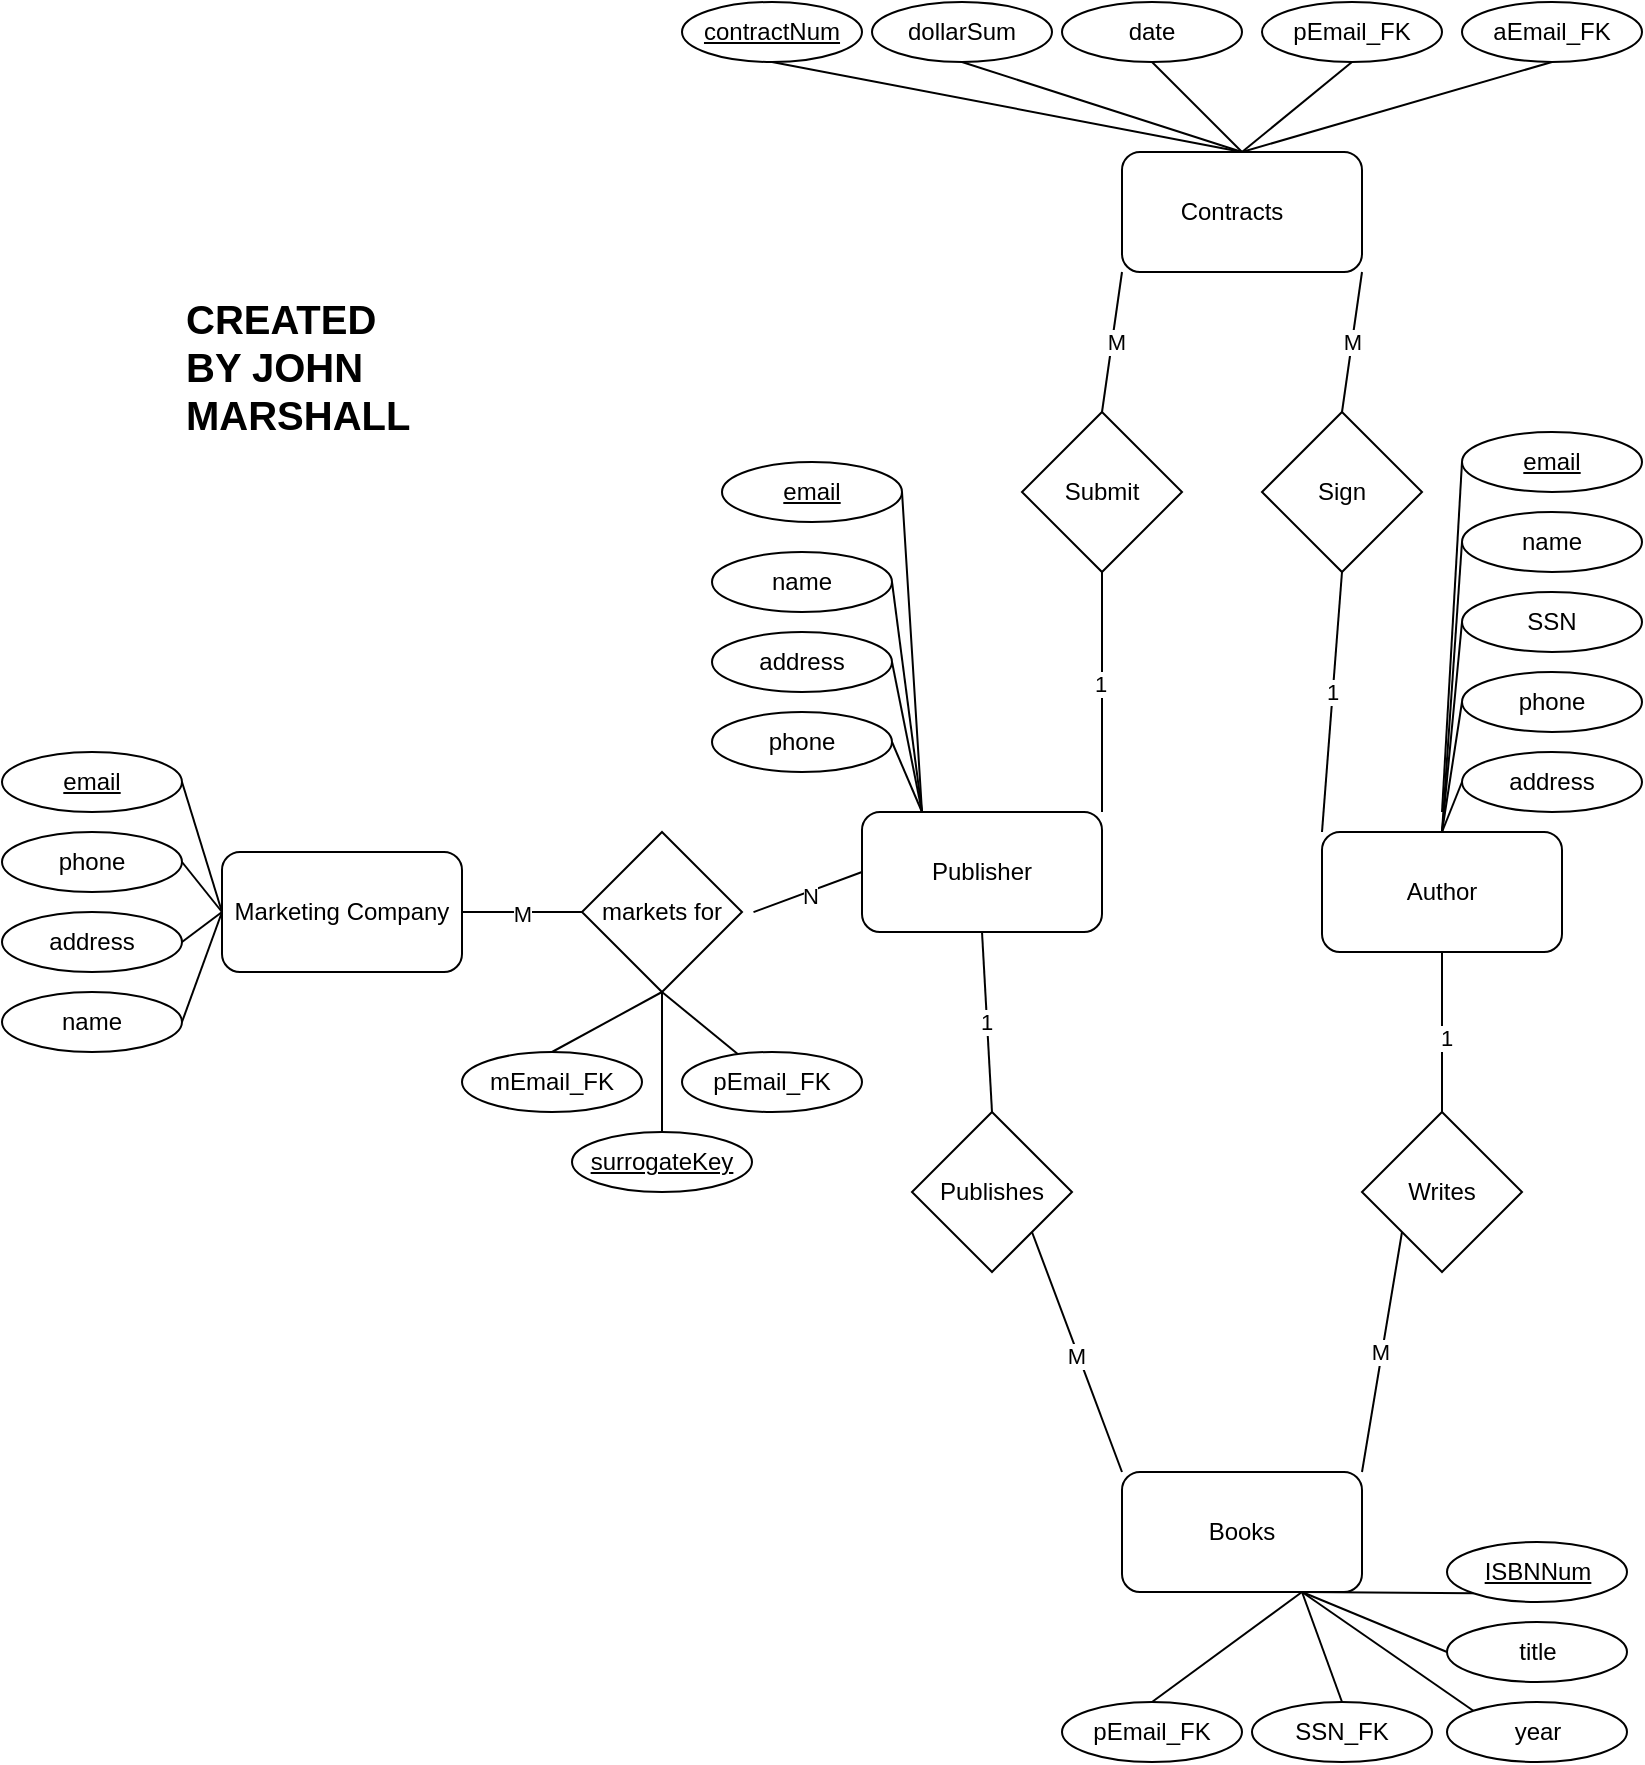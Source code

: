 <mxfile version="21.6.5" type="device">
  <diagram name="Page-1" id="VgJ1F5LoO_VctCmrGqER">
    <mxGraphModel dx="927" dy="1451" grid="1" gridSize="10" guides="1" tooltips="1" connect="1" arrows="1" fold="1" page="1" pageScale="1" pageWidth="850" pageHeight="1100" math="0" shadow="0">
      <root>
        <mxCell id="0" />
        <mxCell id="1" parent="0" />
        <mxCell id="XDyX2QQrDkfplUJXcTrz-3" value="Author" style="rounded=1;whiteSpace=wrap;html=1;" parent="1" vertex="1">
          <mxGeometry x="680" y="480" width="120" height="60" as="geometry" />
        </mxCell>
        <mxCell id="XDyX2QQrDkfplUJXcTrz-4" value="SSN" style="ellipse;whiteSpace=wrap;html=1;" parent="1" vertex="1">
          <mxGeometry x="750" y="360" width="90" height="30" as="geometry" />
        </mxCell>
        <mxCell id="XDyX2QQrDkfplUJXcTrz-5" value="name" style="ellipse;whiteSpace=wrap;html=1;" parent="1" vertex="1">
          <mxGeometry x="750" y="320" width="90" height="30" as="geometry" />
        </mxCell>
        <mxCell id="XDyX2QQrDkfplUJXcTrz-6" value="" style="endArrow=none;html=1;rounded=0;entryX=0;entryY=0.5;entryDx=0;entryDy=0;exitX=0.5;exitY=0;exitDx=0;exitDy=0;" parent="1" source="XDyX2QQrDkfplUJXcTrz-3" target="XDyX2QQrDkfplUJXcTrz-5" edge="1">
          <mxGeometry width="50" height="50" relative="1" as="geometry">
            <mxPoint x="790" y="550" as="sourcePoint" />
            <mxPoint x="570" y="671" as="targetPoint" />
          </mxGeometry>
        </mxCell>
        <mxCell id="XDyX2QQrDkfplUJXcTrz-7" value="" style="endArrow=none;html=1;rounded=0;exitX=0.5;exitY=0;exitDx=0;exitDy=0;entryX=0;entryY=0.5;entryDx=0;entryDy=0;" parent="1" source="XDyX2QQrDkfplUJXcTrz-3" target="XDyX2QQrDkfplUJXcTrz-4" edge="1">
          <mxGeometry width="50" height="50" relative="1" as="geometry">
            <mxPoint x="520" y="721" as="sourcePoint" />
            <mxPoint x="570" y="671" as="targetPoint" />
          </mxGeometry>
        </mxCell>
        <mxCell id="XDyX2QQrDkfplUJXcTrz-8" value="phone" style="ellipse;whiteSpace=wrap;html=1;" parent="1" vertex="1">
          <mxGeometry x="750" y="400" width="90" height="30" as="geometry" />
        </mxCell>
        <mxCell id="XDyX2QQrDkfplUJXcTrz-9" value="address" style="ellipse;whiteSpace=wrap;html=1;" parent="1" vertex="1">
          <mxGeometry x="750" y="440" width="90" height="30" as="geometry" />
        </mxCell>
        <mxCell id="XDyX2QQrDkfplUJXcTrz-10" value="" style="endArrow=none;html=1;rounded=0;entryX=0;entryY=0.5;entryDx=0;entryDy=0;exitX=0.5;exitY=0;exitDx=0;exitDy=0;" parent="1" source="XDyX2QQrDkfplUJXcTrz-3" target="XDyX2QQrDkfplUJXcTrz-8" edge="1">
          <mxGeometry width="50" height="50" relative="1" as="geometry">
            <mxPoint x="650" y="631" as="sourcePoint" />
            <mxPoint x="700" y="581" as="targetPoint" />
          </mxGeometry>
        </mxCell>
        <mxCell id="XDyX2QQrDkfplUJXcTrz-11" value="" style="endArrow=none;html=1;rounded=0;entryX=0;entryY=0.5;entryDx=0;entryDy=0;exitX=0.5;exitY=0;exitDx=0;exitDy=0;" parent="1" source="XDyX2QQrDkfplUJXcTrz-3" target="XDyX2QQrDkfplUJXcTrz-9" edge="1">
          <mxGeometry width="50" height="50" relative="1" as="geometry">
            <mxPoint x="790" y="550" as="sourcePoint" />
            <mxPoint x="700" y="581" as="targetPoint" />
          </mxGeometry>
        </mxCell>
        <mxCell id="XDyX2QQrDkfplUJXcTrz-12" value="Books" style="rounded=1;whiteSpace=wrap;html=1;" parent="1" vertex="1">
          <mxGeometry x="580" y="800" width="120" height="60" as="geometry" />
        </mxCell>
        <mxCell id="XDyX2QQrDkfplUJXcTrz-13" value="&lt;u&gt;ISBNNum&lt;/u&gt;" style="ellipse;whiteSpace=wrap;html=1;" parent="1" vertex="1">
          <mxGeometry x="742.5" y="835" width="90" height="30" as="geometry" />
        </mxCell>
        <mxCell id="XDyX2QQrDkfplUJXcTrz-14" value="title" style="ellipse;whiteSpace=wrap;html=1;" parent="1" vertex="1">
          <mxGeometry x="742.5" y="875" width="90" height="30" as="geometry" />
        </mxCell>
        <mxCell id="XDyX2QQrDkfplUJXcTrz-15" value="" style="endArrow=none;html=1;rounded=0;entryX=0;entryY=0.5;entryDx=0;entryDy=0;exitX=0.75;exitY=1;exitDx=0;exitDy=0;" parent="1" source="XDyX2QQrDkfplUJXcTrz-12" target="XDyX2QQrDkfplUJXcTrz-14" edge="1">
          <mxGeometry width="50" height="50" relative="1" as="geometry">
            <mxPoint x="502.5" y="1025" as="sourcePoint" />
            <mxPoint x="552.5" y="975" as="targetPoint" />
          </mxGeometry>
        </mxCell>
        <mxCell id="XDyX2QQrDkfplUJXcTrz-16" value="" style="endArrow=none;html=1;rounded=0;entryX=0;entryY=1;entryDx=0;entryDy=0;exitX=0.75;exitY=1;exitDx=0;exitDy=0;" parent="1" source="XDyX2QQrDkfplUJXcTrz-12" target="XDyX2QQrDkfplUJXcTrz-13" edge="1">
          <mxGeometry width="50" height="50" relative="1" as="geometry">
            <mxPoint x="652.5" y="895" as="sourcePoint" />
            <mxPoint x="552.5" y="975" as="targetPoint" />
          </mxGeometry>
        </mxCell>
        <mxCell id="XDyX2QQrDkfplUJXcTrz-17" value="year" style="ellipse;whiteSpace=wrap;html=1;" parent="1" vertex="1">
          <mxGeometry x="742.5" y="915" width="90" height="30" as="geometry" />
        </mxCell>
        <mxCell id="XDyX2QQrDkfplUJXcTrz-19" value="" style="endArrow=none;html=1;rounded=0;entryX=0;entryY=0;entryDx=0;entryDy=0;exitX=0.75;exitY=1;exitDx=0;exitDy=0;" parent="1" source="XDyX2QQrDkfplUJXcTrz-12" target="XDyX2QQrDkfplUJXcTrz-17" edge="1">
          <mxGeometry width="50" height="50" relative="1" as="geometry">
            <mxPoint x="652.5" y="895" as="sourcePoint" />
            <mxPoint x="682.5" y="885" as="targetPoint" />
          </mxGeometry>
        </mxCell>
        <mxCell id="XDyX2QQrDkfplUJXcTrz-21" value="Publisher" style="rounded=1;whiteSpace=wrap;html=1;" parent="1" vertex="1">
          <mxGeometry x="450" y="470" width="120" height="60" as="geometry" />
        </mxCell>
        <mxCell id="XDyX2QQrDkfplUJXcTrz-22" value="&lt;u&gt;email&lt;/u&gt;" style="ellipse;whiteSpace=wrap;html=1;" parent="1" vertex="1">
          <mxGeometry x="380" y="295" width="90" height="30" as="geometry" />
        </mxCell>
        <mxCell id="XDyX2QQrDkfplUJXcTrz-23" value="name" style="ellipse;whiteSpace=wrap;html=1;" parent="1" vertex="1">
          <mxGeometry x="375" y="340" width="90" height="30" as="geometry" />
        </mxCell>
        <mxCell id="XDyX2QQrDkfplUJXcTrz-24" value="" style="endArrow=none;html=1;rounded=0;entryX=1;entryY=0.5;entryDx=0;entryDy=0;exitX=0.25;exitY=0;exitDx=0;exitDy=0;" parent="1" source="XDyX2QQrDkfplUJXcTrz-21" target="XDyX2QQrDkfplUJXcTrz-23" edge="1">
          <mxGeometry width="50" height="50" relative="1" as="geometry">
            <mxPoint x="-70" y="710" as="sourcePoint" />
            <mxPoint x="-20" y="660" as="targetPoint" />
          </mxGeometry>
        </mxCell>
        <mxCell id="XDyX2QQrDkfplUJXcTrz-25" value="" style="endArrow=none;html=1;rounded=0;exitX=0.25;exitY=0;exitDx=0;exitDy=0;entryX=1;entryY=0.5;entryDx=0;entryDy=0;" parent="1" source="XDyX2QQrDkfplUJXcTrz-21" target="XDyX2QQrDkfplUJXcTrz-22" edge="1">
          <mxGeometry width="50" height="50" relative="1" as="geometry">
            <mxPoint x="-70" y="710" as="sourcePoint" />
            <mxPoint x="-20" y="660" as="targetPoint" />
          </mxGeometry>
        </mxCell>
        <mxCell id="XDyX2QQrDkfplUJXcTrz-26" value="address" style="ellipse;whiteSpace=wrap;html=1;" parent="1" vertex="1">
          <mxGeometry x="375" y="380" width="90" height="30" as="geometry" />
        </mxCell>
        <mxCell id="XDyX2QQrDkfplUJXcTrz-27" value="phone" style="ellipse;whiteSpace=wrap;html=1;" parent="1" vertex="1">
          <mxGeometry x="375" y="420" width="90" height="30" as="geometry" />
        </mxCell>
        <mxCell id="XDyX2QQrDkfplUJXcTrz-28" value="" style="endArrow=none;html=1;rounded=0;entryX=1;entryY=0.5;entryDx=0;entryDy=0;exitX=0.25;exitY=0;exitDx=0;exitDy=0;" parent="1" source="XDyX2QQrDkfplUJXcTrz-21" target="XDyX2QQrDkfplUJXcTrz-26" edge="1">
          <mxGeometry width="50" height="50" relative="1" as="geometry">
            <mxPoint x="60" y="620" as="sourcePoint" />
            <mxPoint x="110" y="570" as="targetPoint" />
          </mxGeometry>
        </mxCell>
        <mxCell id="XDyX2QQrDkfplUJXcTrz-29" value="" style="endArrow=none;html=1;rounded=0;entryX=1;entryY=0.5;entryDx=0;entryDy=0;exitX=0.25;exitY=0;exitDx=0;exitDy=0;" parent="1" source="XDyX2QQrDkfplUJXcTrz-21" target="XDyX2QQrDkfplUJXcTrz-27" edge="1">
          <mxGeometry width="50" height="50" relative="1" as="geometry">
            <mxPoint x="140" y="530" as="sourcePoint" />
            <mxPoint x="110" y="570" as="targetPoint" />
          </mxGeometry>
        </mxCell>
        <mxCell id="XDyX2QQrDkfplUJXcTrz-32" value="Contracts&amp;nbsp; &amp;nbsp;" style="rounded=1;whiteSpace=wrap;html=1;" parent="1" vertex="1">
          <mxGeometry x="580" y="140" width="120" height="60" as="geometry" />
        </mxCell>
        <mxCell id="XDyX2QQrDkfplUJXcTrz-34" value="&lt;u&gt;contractNum&lt;/u&gt;" style="ellipse;whiteSpace=wrap;html=1;" parent="1" vertex="1">
          <mxGeometry x="360" y="65" width="90" height="30" as="geometry" />
        </mxCell>
        <mxCell id="XDyX2QQrDkfplUJXcTrz-35" value="" style="endArrow=none;html=1;rounded=0;entryX=0.5;entryY=1;entryDx=0;entryDy=0;exitX=0.5;exitY=0;exitDx=0;exitDy=0;" parent="1" source="XDyX2QQrDkfplUJXcTrz-32" target="XDyX2QQrDkfplUJXcTrz-34" edge="1">
          <mxGeometry width="50" height="50" relative="1" as="geometry">
            <mxPoint x="375" y="300" as="sourcePoint" />
            <mxPoint x="425" y="250" as="targetPoint" />
          </mxGeometry>
        </mxCell>
        <mxCell id="XDyX2QQrDkfplUJXcTrz-37" value="dollarSum" style="ellipse;whiteSpace=wrap;html=1;" parent="1" vertex="1">
          <mxGeometry x="455" y="65" width="90" height="30" as="geometry" />
        </mxCell>
        <mxCell id="XDyX2QQrDkfplUJXcTrz-38" value="date" style="ellipse;whiteSpace=wrap;html=1;" parent="1" vertex="1">
          <mxGeometry x="550" y="65" width="90" height="30" as="geometry" />
        </mxCell>
        <mxCell id="XDyX2QQrDkfplUJXcTrz-39" value="" style="endArrow=none;html=1;rounded=0;entryX=0.5;entryY=1;entryDx=0;entryDy=0;exitX=0.5;exitY=0;exitDx=0;exitDy=0;" parent="1" source="XDyX2QQrDkfplUJXcTrz-32" target="XDyX2QQrDkfplUJXcTrz-37" edge="1">
          <mxGeometry width="50" height="50" relative="1" as="geometry">
            <mxPoint x="505" y="210" as="sourcePoint" />
            <mxPoint x="555" y="160" as="targetPoint" />
          </mxGeometry>
        </mxCell>
        <mxCell id="XDyX2QQrDkfplUJXcTrz-40" value="" style="endArrow=none;html=1;rounded=0;exitX=0.5;exitY=0;exitDx=0;exitDy=0;entryX=0.5;entryY=1;entryDx=0;entryDy=0;" parent="1" source="XDyX2QQrDkfplUJXcTrz-32" target="XDyX2QQrDkfplUJXcTrz-38" edge="1">
          <mxGeometry width="50" height="50" relative="1" as="geometry">
            <mxPoint x="505" y="210" as="sourcePoint" />
            <mxPoint x="555" y="160" as="targetPoint" />
          </mxGeometry>
        </mxCell>
        <mxCell id="XDyX2QQrDkfplUJXcTrz-44" value="Publishes" style="rhombus;whiteSpace=wrap;html=1;" parent="1" vertex="1">
          <mxGeometry x="475" y="620" width="80" height="80" as="geometry" />
        </mxCell>
        <mxCell id="XDyX2QQrDkfplUJXcTrz-45" value="Writes" style="rhombus;whiteSpace=wrap;html=1;" parent="1" vertex="1">
          <mxGeometry x="700" y="620" width="80" height="80" as="geometry" />
        </mxCell>
        <mxCell id="XDyX2QQrDkfplUJXcTrz-46" value="Submit" style="rhombus;whiteSpace=wrap;html=1;" parent="1" vertex="1">
          <mxGeometry x="530" y="270" width="80" height="80" as="geometry" />
        </mxCell>
        <mxCell id="XDyX2QQrDkfplUJXcTrz-47" value="" style="endArrow=none;html=1;rounded=0;exitX=0.5;exitY=1;exitDx=0;exitDy=0;entryX=0.5;entryY=0;entryDx=0;entryDy=0;" parent="1" source="XDyX2QQrDkfplUJXcTrz-21" target="XDyX2QQrDkfplUJXcTrz-44" edge="1">
          <mxGeometry width="50" height="50" relative="1" as="geometry">
            <mxPoint x="290" y="605" as="sourcePoint" />
            <mxPoint x="190" y="665" as="targetPoint" />
          </mxGeometry>
        </mxCell>
        <mxCell id="XDyX2QQrDkfplUJXcTrz-49" value="1" style="edgeLabel;html=1;align=center;verticalAlign=middle;resizable=0;points=[];" parent="XDyX2QQrDkfplUJXcTrz-47" vertex="1" connectable="0">
          <mxGeometry x="-0.004" y="-1" relative="1" as="geometry">
            <mxPoint as="offset" />
          </mxGeometry>
        </mxCell>
        <mxCell id="XDyX2QQrDkfplUJXcTrz-48" value="" style="endArrow=none;html=1;rounded=0;exitX=1;exitY=1;exitDx=0;exitDy=0;entryX=0;entryY=0;entryDx=0;entryDy=0;" parent="1" source="XDyX2QQrDkfplUJXcTrz-44" target="XDyX2QQrDkfplUJXcTrz-12" edge="1">
          <mxGeometry width="50" height="50" relative="1" as="geometry">
            <mxPoint x="290" y="605" as="sourcePoint" />
            <mxPoint x="340" y="555" as="targetPoint" />
          </mxGeometry>
        </mxCell>
        <mxCell id="XDyX2QQrDkfplUJXcTrz-50" value="M" style="edgeLabel;html=1;align=center;verticalAlign=middle;resizable=0;points=[];" parent="XDyX2QQrDkfplUJXcTrz-48" vertex="1" connectable="0">
          <mxGeometry x="0.024" y="-1" relative="1" as="geometry">
            <mxPoint as="offset" />
          </mxGeometry>
        </mxCell>
        <mxCell id="XDyX2QQrDkfplUJXcTrz-51" value="" style="endArrow=none;html=1;rounded=0;exitX=1;exitY=0;exitDx=0;exitDy=0;entryX=0.5;entryY=1;entryDx=0;entryDy=0;" parent="1" source="XDyX2QQrDkfplUJXcTrz-21" target="XDyX2QQrDkfplUJXcTrz-46" edge="1">
          <mxGeometry width="50" height="50" relative="1" as="geometry">
            <mxPoint x="290" y="455" as="sourcePoint" />
            <mxPoint x="340" y="405" as="targetPoint" />
          </mxGeometry>
        </mxCell>
        <mxCell id="XDyX2QQrDkfplUJXcTrz-53" value="1" style="edgeLabel;html=1;align=center;verticalAlign=middle;resizable=0;points=[];" parent="XDyX2QQrDkfplUJXcTrz-51" vertex="1" connectable="0">
          <mxGeometry x="0.071" y="1" relative="1" as="geometry">
            <mxPoint as="offset" />
          </mxGeometry>
        </mxCell>
        <mxCell id="XDyX2QQrDkfplUJXcTrz-52" value="" style="endArrow=none;html=1;rounded=0;exitX=0.5;exitY=0;exitDx=0;exitDy=0;entryX=0;entryY=1;entryDx=0;entryDy=0;" parent="1" source="XDyX2QQrDkfplUJXcTrz-46" target="XDyX2QQrDkfplUJXcTrz-32" edge="1">
          <mxGeometry width="50" height="50" relative="1" as="geometry">
            <mxPoint x="290" y="455" as="sourcePoint" />
            <mxPoint x="340" y="405" as="targetPoint" />
          </mxGeometry>
        </mxCell>
        <mxCell id="DEzPDVDlcxY3vY3Sk7qT-1" value="M" style="edgeLabel;html=1;align=center;verticalAlign=middle;resizable=0;points=[];" parent="XDyX2QQrDkfplUJXcTrz-52" vertex="1" connectable="0">
          <mxGeometry x="0.009" y="-2" relative="1" as="geometry">
            <mxPoint as="offset" />
          </mxGeometry>
        </mxCell>
        <mxCell id="XDyX2QQrDkfplUJXcTrz-57" value="" style="endArrow=none;html=1;rounded=0;exitX=1;exitY=0;exitDx=0;exitDy=0;entryX=0;entryY=1;entryDx=0;entryDy=0;" parent="1" source="XDyX2QQrDkfplUJXcTrz-12" target="XDyX2QQrDkfplUJXcTrz-45" edge="1">
          <mxGeometry width="50" height="50" relative="1" as="geometry">
            <mxPoint x="500" y="705" as="sourcePoint" />
            <mxPoint x="550" y="655" as="targetPoint" />
          </mxGeometry>
        </mxCell>
        <mxCell id="XDyX2QQrDkfplUJXcTrz-65" value="M" style="edgeLabel;html=1;align=center;verticalAlign=middle;resizable=0;points=[];" parent="XDyX2QQrDkfplUJXcTrz-57" vertex="1" connectable="0">
          <mxGeometry x="0.001" relative="1" as="geometry">
            <mxPoint x="-1" as="offset" />
          </mxGeometry>
        </mxCell>
        <mxCell id="XDyX2QQrDkfplUJXcTrz-58" value="" style="endArrow=none;html=1;rounded=0;exitX=0.5;exitY=0;exitDx=0;exitDy=0;entryX=0.5;entryY=1;entryDx=0;entryDy=0;" parent="1" source="XDyX2QQrDkfplUJXcTrz-45" target="XDyX2QQrDkfplUJXcTrz-3" edge="1">
          <mxGeometry width="50" height="50" relative="1" as="geometry">
            <mxPoint x="500" y="705" as="sourcePoint" />
            <mxPoint x="550" y="655" as="targetPoint" />
          </mxGeometry>
        </mxCell>
        <mxCell id="XDyX2QQrDkfplUJXcTrz-64" value="1" style="edgeLabel;html=1;align=center;verticalAlign=middle;resizable=0;points=[];" parent="XDyX2QQrDkfplUJXcTrz-58" vertex="1" connectable="0">
          <mxGeometry x="-0.068" y="-2" relative="1" as="geometry">
            <mxPoint as="offset" />
          </mxGeometry>
        </mxCell>
        <mxCell id="XDyX2QQrDkfplUJXcTrz-59" value="Sign" style="rhombus;whiteSpace=wrap;html=1;" parent="1" vertex="1">
          <mxGeometry x="650" y="270" width="80" height="80" as="geometry" />
        </mxCell>
        <mxCell id="XDyX2QQrDkfplUJXcTrz-60" value="" style="endArrow=none;html=1;rounded=0;entryX=0;entryY=0;entryDx=0;entryDy=0;exitX=0.5;exitY=1;exitDx=0;exitDy=0;" parent="1" source="XDyX2QQrDkfplUJXcTrz-59" target="XDyX2QQrDkfplUJXcTrz-3" edge="1">
          <mxGeometry width="50" height="50" relative="1" as="geometry">
            <mxPoint x="440" y="665" as="sourcePoint" />
            <mxPoint x="490" y="615" as="targetPoint" />
          </mxGeometry>
        </mxCell>
        <mxCell id="XDyX2QQrDkfplUJXcTrz-63" value="1" style="edgeLabel;html=1;align=center;verticalAlign=middle;resizable=0;points=[];" parent="XDyX2QQrDkfplUJXcTrz-60" vertex="1" connectable="0">
          <mxGeometry x="-0.075" y="-1" relative="1" as="geometry">
            <mxPoint as="offset" />
          </mxGeometry>
        </mxCell>
        <mxCell id="XDyX2QQrDkfplUJXcTrz-61" value="" style="endArrow=none;html=1;rounded=0;entryX=0.5;entryY=0;entryDx=0;entryDy=0;exitX=1;exitY=1;exitDx=0;exitDy=0;" parent="1" source="XDyX2QQrDkfplUJXcTrz-32" target="XDyX2QQrDkfplUJXcTrz-59" edge="1">
          <mxGeometry width="50" height="50" relative="1" as="geometry">
            <mxPoint x="620" y="415" as="sourcePoint" />
            <mxPoint x="660" y="530" as="targetPoint" />
          </mxGeometry>
        </mxCell>
        <mxCell id="XDyX2QQrDkfplUJXcTrz-62" value="M" style="edgeLabel;html=1;align=center;verticalAlign=middle;resizable=0;points=[];" parent="XDyX2QQrDkfplUJXcTrz-61" vertex="1" connectable="0">
          <mxGeometry x="-0.005" relative="1" as="geometry">
            <mxPoint as="offset" />
          </mxGeometry>
        </mxCell>
        <mxCell id="XDyX2QQrDkfplUJXcTrz-66" value="CREATED BY JOHN MARSHALL" style="text;whiteSpace=wrap;html=1;fontSize=20;fontStyle=1" parent="1" vertex="1">
          <mxGeometry x="110" y="205" width="120" height="90" as="geometry" />
        </mxCell>
        <mxCell id="DEzPDVDlcxY3vY3Sk7qT-4" value="pEmail_FK" style="ellipse;whiteSpace=wrap;html=1;" parent="1" vertex="1">
          <mxGeometry x="650" y="65" width="90" height="30" as="geometry" />
        </mxCell>
        <mxCell id="DEzPDVDlcxY3vY3Sk7qT-5" value="aEmail_FK" style="ellipse;whiteSpace=wrap;html=1;" parent="1" vertex="1">
          <mxGeometry x="750" y="65" width="90" height="30" as="geometry" />
        </mxCell>
        <mxCell id="DEzPDVDlcxY3vY3Sk7qT-6" value="pEmail_FK" style="ellipse;whiteSpace=wrap;html=1;" parent="1" vertex="1">
          <mxGeometry x="550" y="915" width="90" height="30" as="geometry" />
        </mxCell>
        <mxCell id="DEzPDVDlcxY3vY3Sk7qT-7" value="SSN_FK" style="ellipse;whiteSpace=wrap;html=1;" parent="1" vertex="1">
          <mxGeometry x="645" y="915" width="90" height="30" as="geometry" />
        </mxCell>
        <mxCell id="DEzPDVDlcxY3vY3Sk7qT-8" value="" style="endArrow=none;html=1;rounded=0;entryX=0.5;entryY=1;entryDx=0;entryDy=0;exitX=0.5;exitY=0;exitDx=0;exitDy=0;" parent="1" source="XDyX2QQrDkfplUJXcTrz-32" target="DEzPDVDlcxY3vY3Sk7qT-4" edge="1">
          <mxGeometry width="50" height="50" relative="1" as="geometry">
            <mxPoint x="470" y="150" as="sourcePoint" />
            <mxPoint x="520" y="100" as="targetPoint" />
          </mxGeometry>
        </mxCell>
        <mxCell id="DEzPDVDlcxY3vY3Sk7qT-9" value="" style="endArrow=none;html=1;rounded=0;exitX=0.5;exitY=1;exitDx=0;exitDy=0;entryX=0.5;entryY=0;entryDx=0;entryDy=0;" parent="1" source="DEzPDVDlcxY3vY3Sk7qT-5" target="XDyX2QQrDkfplUJXcTrz-32" edge="1">
          <mxGeometry width="50" height="50" relative="1" as="geometry">
            <mxPoint x="600" y="40" as="sourcePoint" />
            <mxPoint x="490" y="20" as="targetPoint" />
          </mxGeometry>
        </mxCell>
        <mxCell id="DEzPDVDlcxY3vY3Sk7qT-10" value="" style="endArrow=none;html=1;rounded=0;exitX=0.5;exitY=0;exitDx=0;exitDy=0;entryX=0.75;entryY=1;entryDx=0;entryDy=0;" parent="1" source="DEzPDVDlcxY3vY3Sk7qT-7" target="XDyX2QQrDkfplUJXcTrz-12" edge="1">
          <mxGeometry width="50" height="50" relative="1" as="geometry">
            <mxPoint x="662.5" y="775" as="sourcePoint" />
            <mxPoint x="652.5" y="895" as="targetPoint" />
          </mxGeometry>
        </mxCell>
        <mxCell id="DEzPDVDlcxY3vY3Sk7qT-11" value="" style="endArrow=none;html=1;rounded=0;exitX=0.5;exitY=0;exitDx=0;exitDy=0;entryX=0.75;entryY=1;entryDx=0;entryDy=0;" parent="1" source="DEzPDVDlcxY3vY3Sk7qT-6" target="XDyX2QQrDkfplUJXcTrz-12" edge="1">
          <mxGeometry width="50" height="50" relative="1" as="geometry">
            <mxPoint x="662.5" y="775" as="sourcePoint" />
            <mxPoint x="712.5" y="725" as="targetPoint" />
          </mxGeometry>
        </mxCell>
        <mxCell id="DEzPDVDlcxY3vY3Sk7qT-12" value="Marketing Company" style="rounded=1;whiteSpace=wrap;html=1;" parent="1" vertex="1">
          <mxGeometry x="130" y="490" width="120" height="60" as="geometry" />
        </mxCell>
        <mxCell id="DEzPDVDlcxY3vY3Sk7qT-13" value="&lt;u&gt;email&lt;/u&gt;" style="ellipse;whiteSpace=wrap;html=1;" parent="1" vertex="1">
          <mxGeometry x="20" y="440" width="90" height="30" as="geometry" />
        </mxCell>
        <mxCell id="DEzPDVDlcxY3vY3Sk7qT-16" value="name" style="ellipse;whiteSpace=wrap;html=1;" parent="1" vertex="1">
          <mxGeometry x="20" y="560" width="90" height="30" as="geometry" />
        </mxCell>
        <mxCell id="DEzPDVDlcxY3vY3Sk7qT-17" value="address" style="ellipse;whiteSpace=wrap;html=1;" parent="1" vertex="1">
          <mxGeometry x="20" y="520" width="90" height="30" as="geometry" />
        </mxCell>
        <mxCell id="DEzPDVDlcxY3vY3Sk7qT-18" value="phone" style="ellipse;whiteSpace=wrap;html=1;" parent="1" vertex="1">
          <mxGeometry x="20" y="480" width="90" height="30" as="geometry" />
        </mxCell>
        <mxCell id="DEzPDVDlcxY3vY3Sk7qT-19" value="markets for" style="rhombus;whiteSpace=wrap;html=1;" parent="1" vertex="1">
          <mxGeometry x="310" y="480" width="80" height="80" as="geometry" />
        </mxCell>
        <mxCell id="DEzPDVDlcxY3vY3Sk7qT-20" value="" style="endArrow=none;html=1;rounded=0;exitX=1;exitY=0.5;exitDx=0;exitDy=0;entryX=0;entryY=0.5;entryDx=0;entryDy=0;" parent="1" source="DEzPDVDlcxY3vY3Sk7qT-12" target="DEzPDVDlcxY3vY3Sk7qT-19" edge="1">
          <mxGeometry width="50" height="50" relative="1" as="geometry">
            <mxPoint x="160" y="450" as="sourcePoint" />
            <mxPoint x="310" y="450" as="targetPoint" />
          </mxGeometry>
        </mxCell>
        <mxCell id="DEzPDVDlcxY3vY3Sk7qT-23" value="M" style="edgeLabel;html=1;align=center;verticalAlign=middle;resizable=0;points=[];" parent="DEzPDVDlcxY3vY3Sk7qT-20" vertex="1" connectable="0">
          <mxGeometry x="-0.004" y="-1" relative="1" as="geometry">
            <mxPoint as="offset" />
          </mxGeometry>
        </mxCell>
        <mxCell id="DEzPDVDlcxY3vY3Sk7qT-21" value="" style="endArrow=none;html=1;rounded=0;exitX=1.072;exitY=0.501;exitDx=0;exitDy=0;exitPerimeter=0;entryX=0;entryY=0.5;entryDx=0;entryDy=0;" parent="1" source="DEzPDVDlcxY3vY3Sk7qT-19" target="XDyX2QQrDkfplUJXcTrz-21" edge="1">
          <mxGeometry width="50" height="50" relative="1" as="geometry">
            <mxPoint x="160" y="450" as="sourcePoint" />
            <mxPoint x="210" y="400" as="targetPoint" />
          </mxGeometry>
        </mxCell>
        <mxCell id="DEzPDVDlcxY3vY3Sk7qT-22" value="N" style="edgeLabel;html=1;align=center;verticalAlign=middle;resizable=0;points=[];" parent="DEzPDVDlcxY3vY3Sk7qT-21" vertex="1" connectable="0">
          <mxGeometry x="0.006" y="-2" relative="1" as="geometry">
            <mxPoint as="offset" />
          </mxGeometry>
        </mxCell>
        <mxCell id="DEzPDVDlcxY3vY3Sk7qT-24" value="" style="endArrow=none;html=1;rounded=0;exitX=1;exitY=0.5;exitDx=0;exitDy=0;entryX=0;entryY=0.5;entryDx=0;entryDy=0;" parent="1" source="DEzPDVDlcxY3vY3Sk7qT-13" target="DEzPDVDlcxY3vY3Sk7qT-12" edge="1">
          <mxGeometry width="50" height="50" relative="1" as="geometry">
            <mxPoint x="200" y="370" as="sourcePoint" />
            <mxPoint x="250" y="320" as="targetPoint" />
          </mxGeometry>
        </mxCell>
        <mxCell id="DEzPDVDlcxY3vY3Sk7qT-25" value="" style="endArrow=none;html=1;rounded=0;exitX=0;exitY=0.5;exitDx=0;exitDy=0;entryX=1;entryY=0.5;entryDx=0;entryDy=0;" parent="1" source="DEzPDVDlcxY3vY3Sk7qT-12" target="DEzPDVDlcxY3vY3Sk7qT-18" edge="1">
          <mxGeometry width="50" height="50" relative="1" as="geometry">
            <mxPoint x="170" y="460" as="sourcePoint" />
            <mxPoint x="220" y="410" as="targetPoint" />
          </mxGeometry>
        </mxCell>
        <mxCell id="DEzPDVDlcxY3vY3Sk7qT-26" value="" style="endArrow=none;html=1;rounded=0;exitX=1;exitY=0.5;exitDx=0;exitDy=0;entryX=0;entryY=0.5;entryDx=0;entryDy=0;" parent="1" source="DEzPDVDlcxY3vY3Sk7qT-17" target="DEzPDVDlcxY3vY3Sk7qT-12" edge="1">
          <mxGeometry width="50" height="50" relative="1" as="geometry">
            <mxPoint x="120" y="465" as="sourcePoint" />
            <mxPoint x="140" y="530" as="targetPoint" />
          </mxGeometry>
        </mxCell>
        <mxCell id="DEzPDVDlcxY3vY3Sk7qT-27" value="" style="endArrow=none;html=1;rounded=0;exitX=1;exitY=0.5;exitDx=0;exitDy=0;entryX=0;entryY=0.5;entryDx=0;entryDy=0;" parent="1" source="DEzPDVDlcxY3vY3Sk7qT-16" target="DEzPDVDlcxY3vY3Sk7qT-12" edge="1">
          <mxGeometry width="50" height="50" relative="1" as="geometry">
            <mxPoint x="130" y="475" as="sourcePoint" />
            <mxPoint x="150" y="540" as="targetPoint" />
          </mxGeometry>
        </mxCell>
        <mxCell id="DEzPDVDlcxY3vY3Sk7qT-28" value="mEmail_FK" style="ellipse;whiteSpace=wrap;html=1;" parent="1" vertex="1">
          <mxGeometry x="250" y="590" width="90" height="30" as="geometry" />
        </mxCell>
        <mxCell id="DEzPDVDlcxY3vY3Sk7qT-29" value="&lt;u&gt;surrogateKey&lt;/u&gt;" style="ellipse;whiteSpace=wrap;html=1;" parent="1" vertex="1">
          <mxGeometry x="305" y="630" width="90" height="30" as="geometry" />
        </mxCell>
        <mxCell id="DEzPDVDlcxY3vY3Sk7qT-30" value="pEmail_FK" style="ellipse;whiteSpace=wrap;html=1;" parent="1" vertex="1">
          <mxGeometry x="360" y="590" width="90" height="30" as="geometry" />
        </mxCell>
        <mxCell id="DEzPDVDlcxY3vY3Sk7qT-31" value="" style="endArrow=none;html=1;rounded=0;entryX=0.5;entryY=1;entryDx=0;entryDy=0;exitX=0.5;exitY=0;exitDx=0;exitDy=0;" parent="1" source="DEzPDVDlcxY3vY3Sk7qT-28" target="DEzPDVDlcxY3vY3Sk7qT-19" edge="1">
          <mxGeometry width="50" height="50" relative="1" as="geometry">
            <mxPoint x="300" y="570" as="sourcePoint" />
            <mxPoint x="390" y="380" as="targetPoint" />
          </mxGeometry>
        </mxCell>
        <mxCell id="DEzPDVDlcxY3vY3Sk7qT-32" value="" style="endArrow=none;html=1;rounded=0;entryX=0.5;entryY=1;entryDx=0;entryDy=0;" parent="1" source="DEzPDVDlcxY3vY3Sk7qT-30" target="DEzPDVDlcxY3vY3Sk7qT-19" edge="1">
          <mxGeometry width="50" height="50" relative="1" as="geometry">
            <mxPoint x="340" y="430" as="sourcePoint" />
            <mxPoint x="420" y="560" as="targetPoint" />
          </mxGeometry>
        </mxCell>
        <mxCell id="DEzPDVDlcxY3vY3Sk7qT-33" value="" style="endArrow=none;html=1;rounded=0;exitX=0.5;exitY=1;exitDx=0;exitDy=0;entryX=0.5;entryY=0;entryDx=0;entryDy=0;" parent="1" source="DEzPDVDlcxY3vY3Sk7qT-19" target="DEzPDVDlcxY3vY3Sk7qT-29" edge="1">
          <mxGeometry width="50" height="50" relative="1" as="geometry">
            <mxPoint x="140" y="485" as="sourcePoint" />
            <mxPoint x="160" y="550" as="targetPoint" />
          </mxGeometry>
        </mxCell>
        <mxCell id="3vNKNSjZcNyw3bfxeP7P-2" value="&lt;u&gt;email&lt;/u&gt;" style="ellipse;whiteSpace=wrap;html=1;" vertex="1" parent="1">
          <mxGeometry x="750" y="280" width="90" height="30" as="geometry" />
        </mxCell>
        <mxCell id="3vNKNSjZcNyw3bfxeP7P-3" value="" style="endArrow=none;html=1;rounded=0;entryX=0;entryY=0.5;entryDx=0;entryDy=0;" edge="1" parent="1" target="3vNKNSjZcNyw3bfxeP7P-2">
          <mxGeometry width="50" height="50" relative="1" as="geometry">
            <mxPoint x="740" y="470" as="sourcePoint" />
            <mxPoint x="760" y="345" as="targetPoint" />
          </mxGeometry>
        </mxCell>
      </root>
    </mxGraphModel>
  </diagram>
</mxfile>
